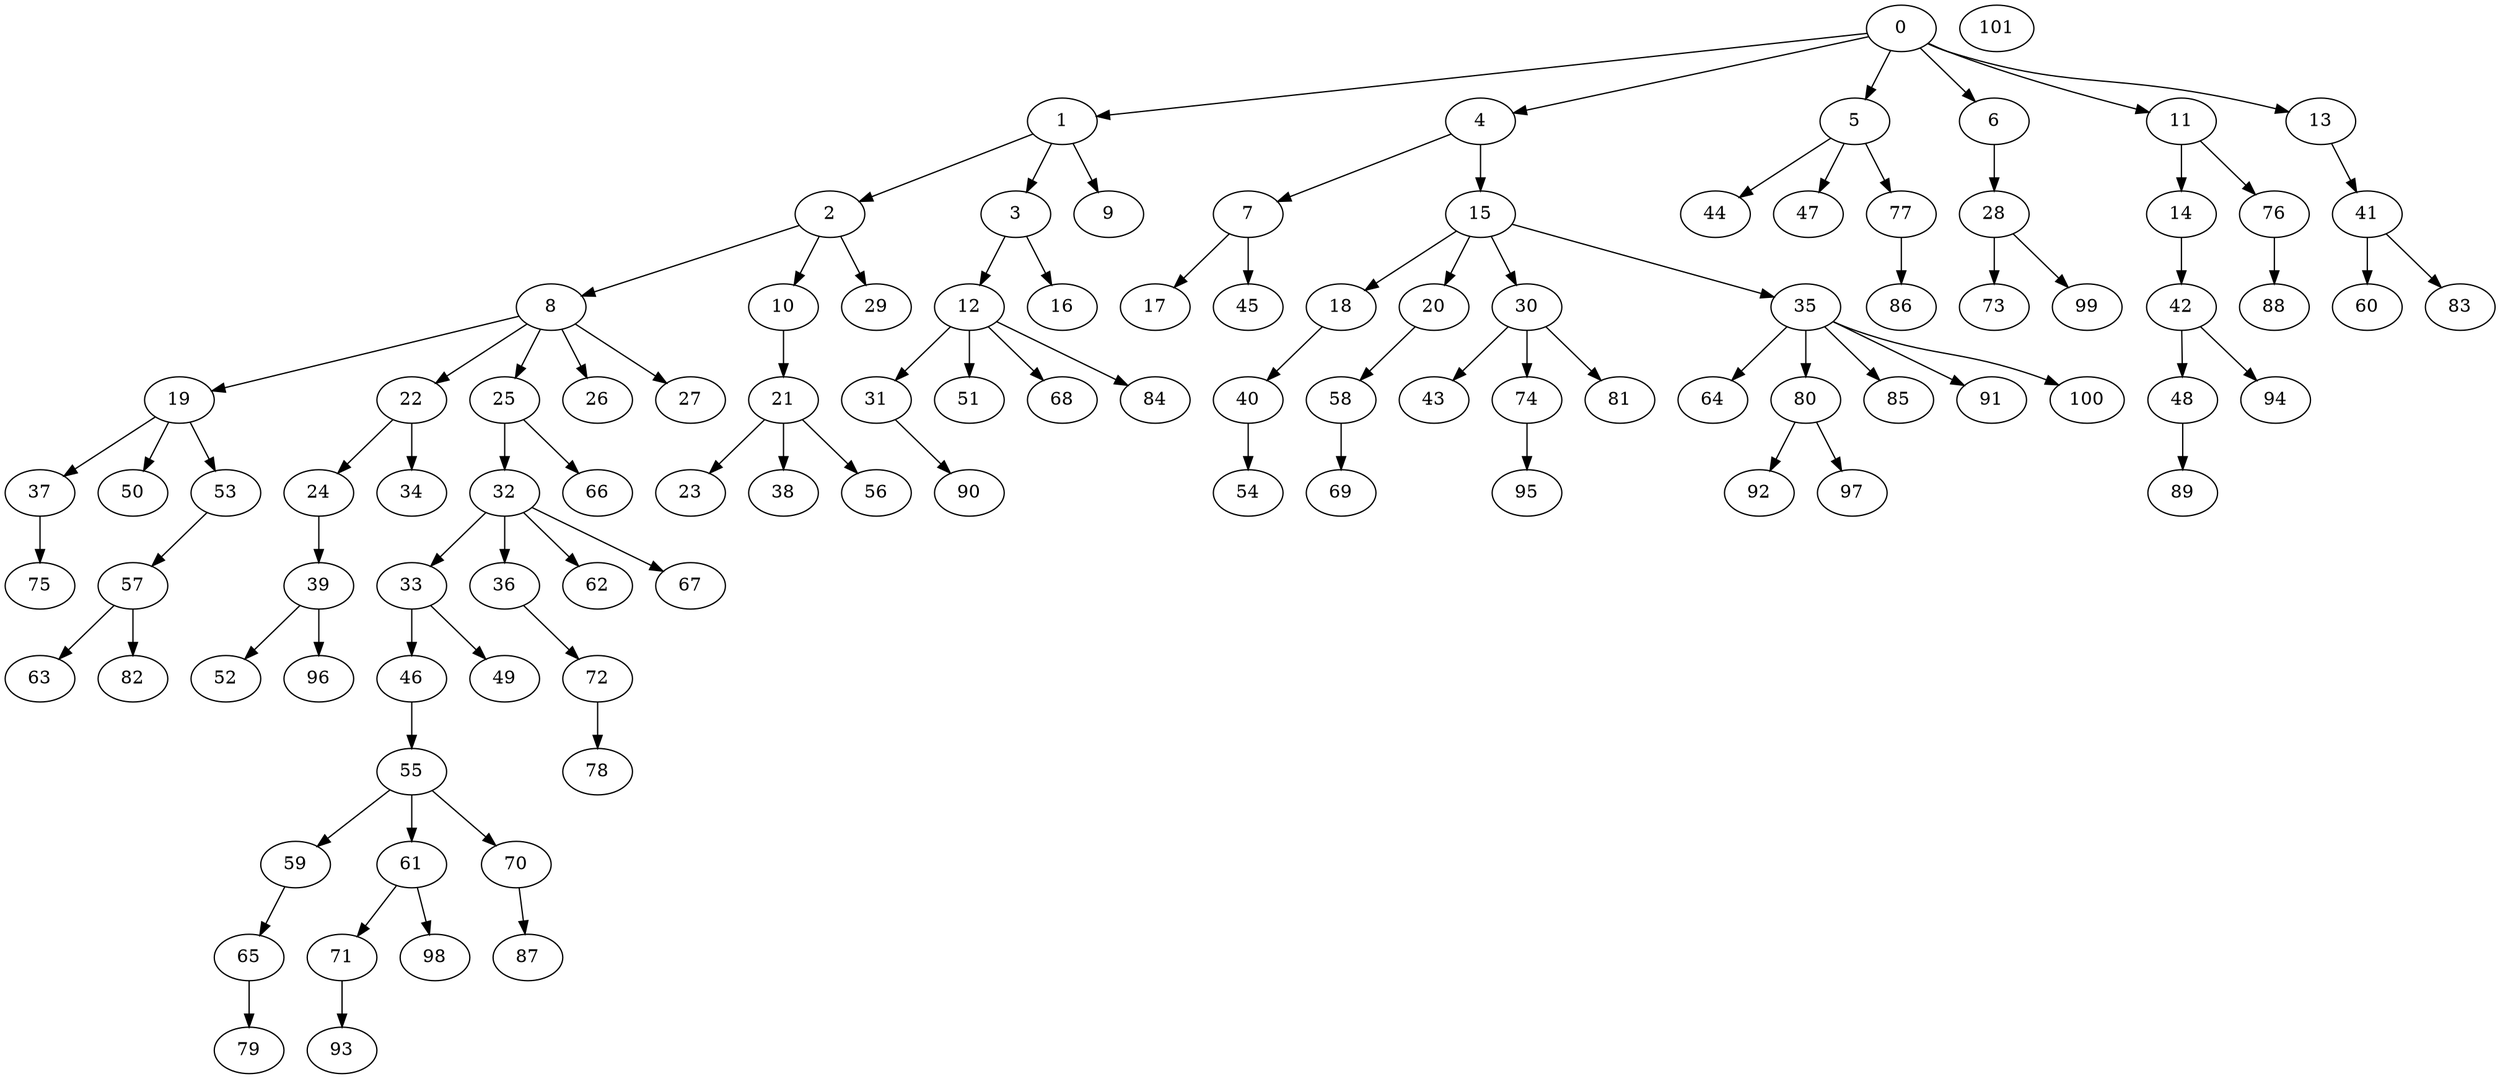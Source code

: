 digraph G {
0;
1;
2;
3;
4;
5;
6;
7;
8;
9;
10;
11;
12;
13;
14;
15;
16;
17;
18;
19;
20;
21;
22;
23;
24;
25;
26;
27;
28;
29;
30;
31;
32;
33;
34;
35;
36;
37;
38;
39;
40;
41;
42;
43;
44;
45;
46;
47;
48;
49;
50;
51;
52;
53;
54;
55;
56;
57;
58;
59;
60;
61;
62;
63;
64;
65;
66;
67;
68;
69;
70;
71;
72;
73;
74;
75;
76;
77;
78;
79;
80;
81;
82;
83;
84;
85;
86;
87;
88;
89;
90;
91;
92;
93;
94;
95;
96;
97;
98;
99;
100;
101;
0->1 ;
1->2 ;
1->3 ;
0->4 ;
0->5 ;
0->6 ;
4->7 ;
2->8 ;
1->9 ;
2->10 ;
0->11 ;
3->12 ;
0->13 ;
11->14 ;
4->15 ;
3->16 ;
7->17 ;
15->18 ;
8->19 ;
15->20 ;
10->21 ;
8->22 ;
21->23 ;
22->24 ;
8->25 ;
8->26 ;
8->27 ;
6->28 ;
2->29 ;
15->30 ;
12->31 ;
25->32 ;
32->33 ;
22->34 ;
15->35 ;
32->36 ;
19->37 ;
21->38 ;
24->39 ;
18->40 ;
13->41 ;
14->42 ;
30->43 ;
5->44 ;
7->45 ;
33->46 ;
5->47 ;
42->48 ;
33->49 ;
19->50 ;
12->51 ;
39->52 ;
19->53 ;
40->54 ;
46->55 ;
21->56 ;
53->57 ;
20->58 ;
55->59 ;
41->60 ;
55->61 ;
32->62 ;
57->63 ;
35->64 ;
59->65 ;
25->66 ;
32->67 ;
12->68 ;
58->69 ;
55->70 ;
61->71 ;
36->72 ;
28->73 ;
30->74 ;
37->75 ;
11->76 ;
5->77 ;
72->78 ;
65->79 ;
35->80 ;
30->81 ;
57->82 ;
41->83 ;
12->84 ;
35->85 ;
77->86 ;
70->87 ;
76->88 ;
48->89 ;
31->90 ;
35->91 ;
80->92 ;
71->93 ;
42->94 ;
74->95 ;
39->96 ;
80->97 ;
61->98 ;
28->99 ;
35->100 ;
}
